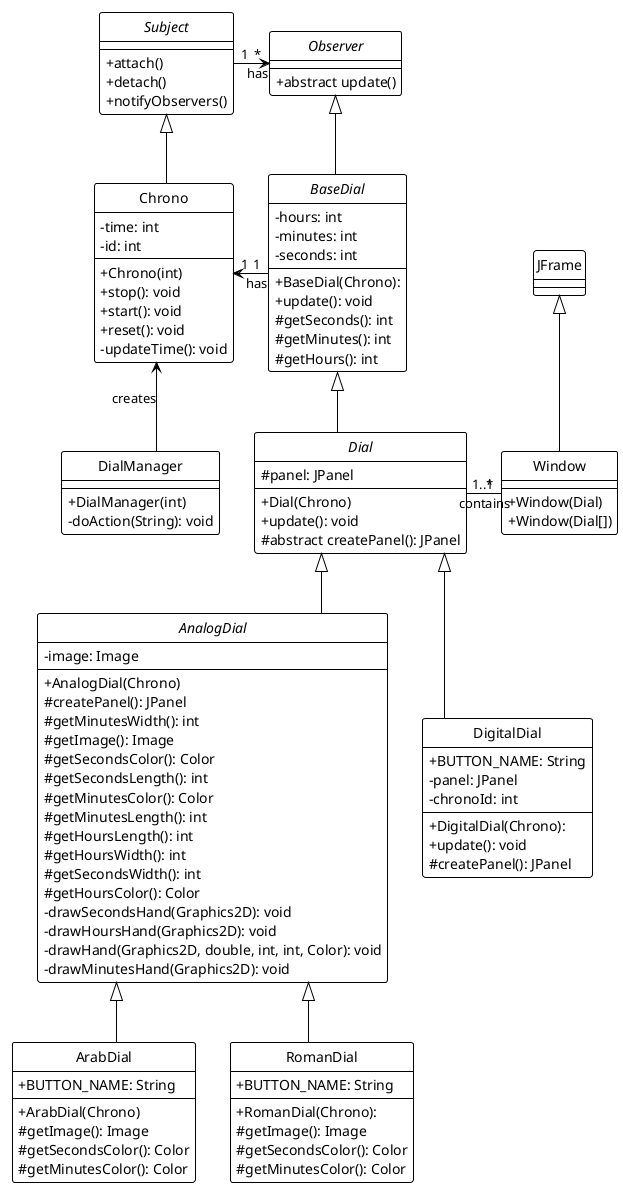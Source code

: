 @startuml
skinparam classAttributeIconSize 0
hide circle

!theme plain
top to bottom direction
skinparam linetype ortho

abstract class Subject {
    +attach()
    +detach()
    +notifyObservers()
}

abstract class Observer {
    + abstract update()
}

class Chrono {
  + Chrono(int)
  + stop(): void
  + start(): void
  + reset(): void
  - updateTime(): void
   -time: int
   -id: int
}

abstract class BaseDial {
  + BaseDial(Chrono):
  + update(): void
  # getSeconds(): int
  # getMinutes(): int
  # getHours(): int
   -hours: int
   -minutes: int
   -seconds: int
}

abstract class Dial {
  + Dial(Chrono)
  + update(): void
  # abstract createPanel(): JPanel
  # panel: JPanel
}

abstract class AnalogDial {
  + AnalogDial(Chrono)
  # createPanel(): JPanel
  # getMinutesWidth(): int
  # getImage(): Image
  # getSecondsColor(): Color
  # getSecondsLength(): int
  # getMinutesColor(): Color
  # getMinutesLength(): int
  # getHoursLength(): int
  # getHoursWidth(): int
  # getSecondsWidth(): int
  # getHoursColor(): Color
  - drawSecondsHand(Graphics2D): void
  - drawHoursHand(Graphics2D): void
  - drawHand(Graphics2D, double, int, int, Color): void
  - drawMinutesHand(Graphics2D): void

  - image: Image
}

class ArabDial {
  + ArabDial(Chrono)
   #getImage(): Image
   #getSecondsColor(): Color
   #getMinutesColor(): Color
   + BUTTON_NAME: String
}

class RomanDial {
   + RomanDial(Chrono):
   #getImage(): Image
   #getSecondsColor(): Color
   #getMinutesColor(): Color
   + BUTTON_NAME: String
}

class DigitalDial {
  + DigitalDial(Chrono):
  + update(): void
  # createPanel(): JPanel
   +BUTTON_NAME: String
   -panel: JPanel
   -chronoId: int
}

class DialManager {
  + DialManager(int)
  - doAction(String): void
}

class Window {
  + Window(Dial)
  + Window(Dial[])
}

class JFrame {

}

Dial        -UP-^   BaseDial
Chrono      -UP-^   Subject
BaseDial    -UP-^   Observer
AnalogDial  -UP-^   Dial
ArabDial    -UP-^   AnalogDial
DigitalDial -UP-^   Dial
RomanDial   -UP-^   AnalogDial
Window      -UP-^   JFrame

Subject     "1"-right->"*"   Observer: has
BaseDial    "1"-left>"1"    Chrono: has
Chrono        <--       DialManager: creates
Window  " 1"-left-"1..*"    Dial: contains
@enduml

